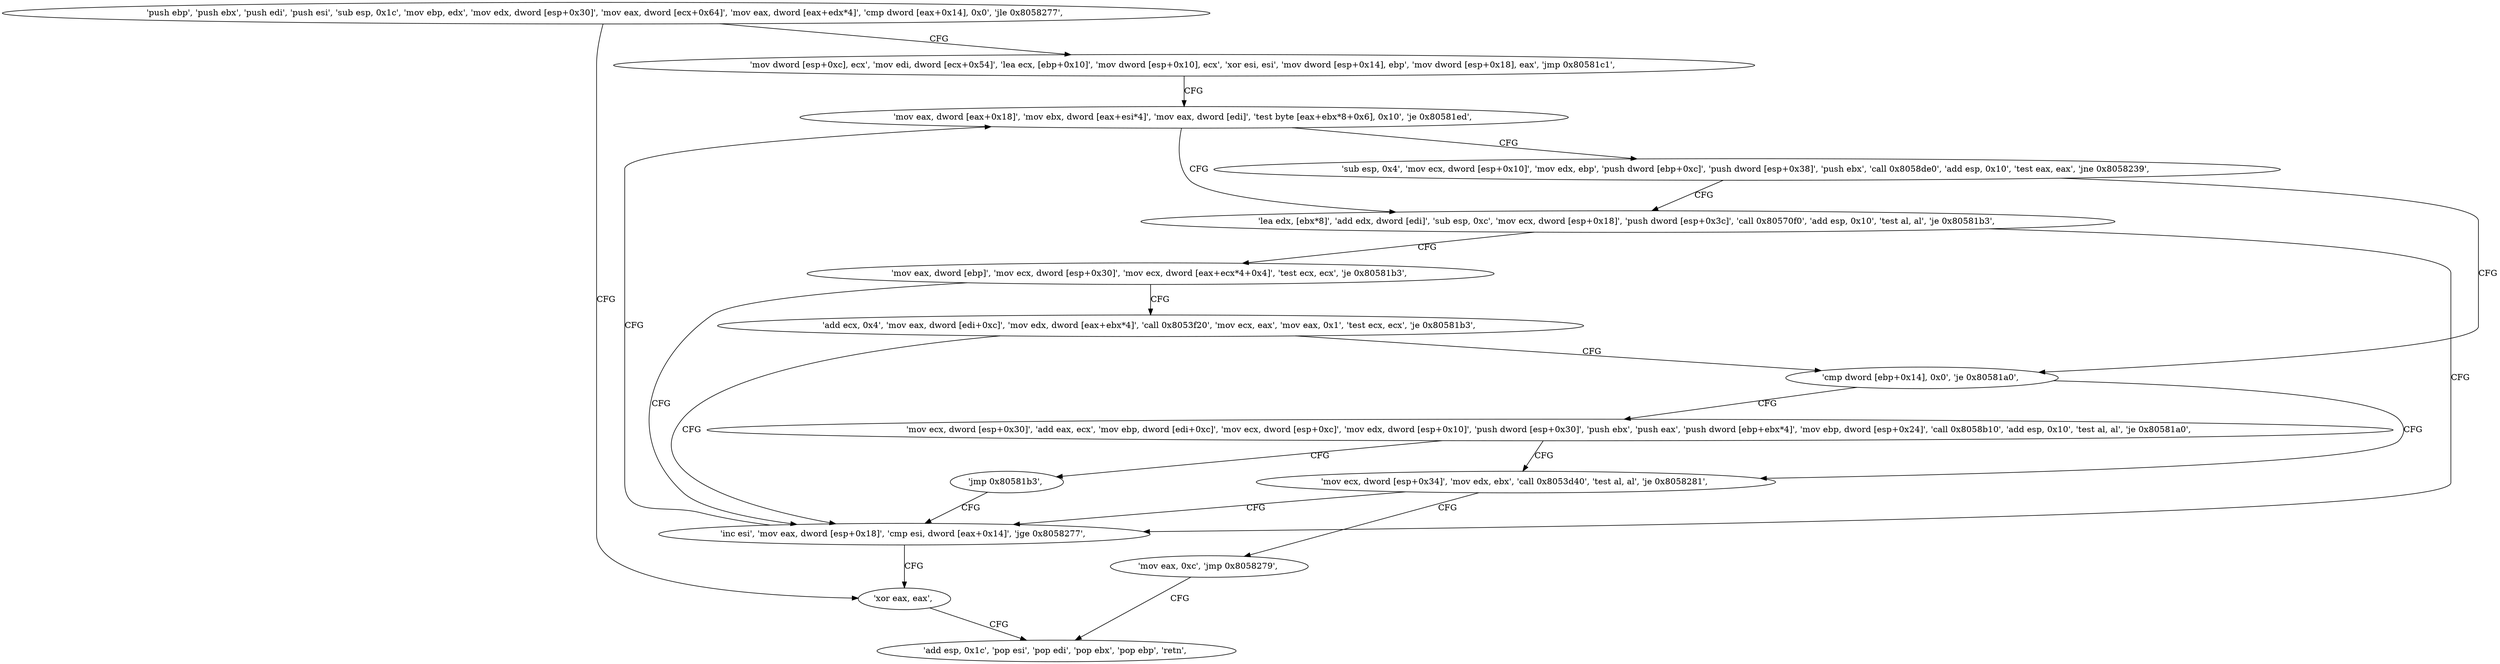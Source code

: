 digraph "func" {
"134578528" [label = "'push ebp', 'push ebx', 'push edi', 'push esi', 'sub esp, 0x1c', 'mov ebp, edx', 'mov edx, dword [esp+0x30]', 'mov eax, dword [ecx+0x64]', 'mov eax, dword [eax+edx*4]', 'cmp dword [eax+0x14], 0x0', 'jle 0x8058277', " ]
"134578807" [label = "'xor eax, eax', " ]
"134578557" [label = "'mov dword [esp+0xc], ecx', 'mov edi, dword [ecx+0x54]', 'lea ecx, [ebp+0x10]', 'mov dword [esp+0x10], ecx', 'xor esi, esi', 'mov dword [esp+0x14], ebp', 'mov dword [esp+0x18], eax', 'jmp 0x80581c1', " ]
"134578809" [label = "'add esp, 0x1c', 'pop esi', 'pop edi', 'pop ebx', 'pop ebp', 'retn', " ]
"134578625" [label = "'mov eax, dword [eax+0x18]', 'mov ebx, dword [eax+esi*4]', 'mov eax, dword [edi]', 'test byte [eax+ebx*8+0x6], 0x10', 'je 0x80581ed', " ]
"134578669" [label = "'lea edx, [ebx*8]', 'add edx, dword [edi]', 'sub esp, 0xc', 'mov ecx, dword [esp+0x18]', 'push dword [esp+0x3c]', 'call 0x80570f0', 'add esp, 0x10', 'test al, al', 'je 0x80581b3', " ]
"134578640" [label = "'sub esp, 0x4', 'mov ecx, dword [esp+0x10]', 'mov edx, ebp', 'push dword [ebp+0xc]', 'push dword [esp+0x38]', 'push ebx', 'call 0x8058de0', 'add esp, 0x10', 'test eax, eax', 'jne 0x8058239', " ]
"134578611" [label = "'inc esi', 'mov eax, dword [esp+0x18]', 'cmp esi, dword [eax+0x14]', 'jge 0x8058277', " ]
"134578701" [label = "'mov eax, dword [ebp]', 'mov ecx, dword [esp+0x30]', 'mov ecx, dword [eax+ecx*4+0x4]', 'test ecx, ecx', 'je 0x80581b3', " ]
"134578745" [label = "'cmp dword [ebp+0x14], 0x0', 'je 0x80581a0', " ]
"134578716" [label = "'add ecx, 0x4', 'mov eax, dword [edi+0xc]', 'mov edx, dword [eax+ebx*4]', 'call 0x8053f20', 'mov ecx, eax', 'mov eax, 0x1', 'test ecx, ecx', 'je 0x80581b3', " ]
"134578592" [label = "'mov ecx, dword [esp+0x34]', 'mov edx, ebx', 'call 0x8053d40', 'test al, al', 'je 0x8058281', " ]
"134578755" [label = "'mov ecx, dword [esp+0x30]', 'add eax, ecx', 'mov ebp, dword [edi+0xc]', 'mov ecx, dword [esp+0xc]', 'mov edx, dword [esp+0x10]', 'push dword [esp+0x30]', 'push ebx', 'push eax', 'push dword [ebp+ebx*4]', 'mov ebp, dword [esp+0x24]', 'call 0x8058b10', 'add esp, 0x10', 'test al, al', 'je 0x80581a0', " ]
"134578817" [label = "'mov eax, 0xc', 'jmp 0x8058279', " ]
"134578802" [label = "'jmp 0x80581b3', " ]
"134578528" -> "134578807" [ label = "CFG" ]
"134578528" -> "134578557" [ label = "CFG" ]
"134578807" -> "134578809" [ label = "CFG" ]
"134578557" -> "134578625" [ label = "CFG" ]
"134578625" -> "134578669" [ label = "CFG" ]
"134578625" -> "134578640" [ label = "CFG" ]
"134578669" -> "134578611" [ label = "CFG" ]
"134578669" -> "134578701" [ label = "CFG" ]
"134578640" -> "134578745" [ label = "CFG" ]
"134578640" -> "134578669" [ label = "CFG" ]
"134578611" -> "134578807" [ label = "CFG" ]
"134578611" -> "134578625" [ label = "CFG" ]
"134578701" -> "134578611" [ label = "CFG" ]
"134578701" -> "134578716" [ label = "CFG" ]
"134578745" -> "134578592" [ label = "CFG" ]
"134578745" -> "134578755" [ label = "CFG" ]
"134578716" -> "134578611" [ label = "CFG" ]
"134578716" -> "134578745" [ label = "CFG" ]
"134578592" -> "134578817" [ label = "CFG" ]
"134578592" -> "134578611" [ label = "CFG" ]
"134578755" -> "134578592" [ label = "CFG" ]
"134578755" -> "134578802" [ label = "CFG" ]
"134578817" -> "134578809" [ label = "CFG" ]
"134578802" -> "134578611" [ label = "CFG" ]
}
